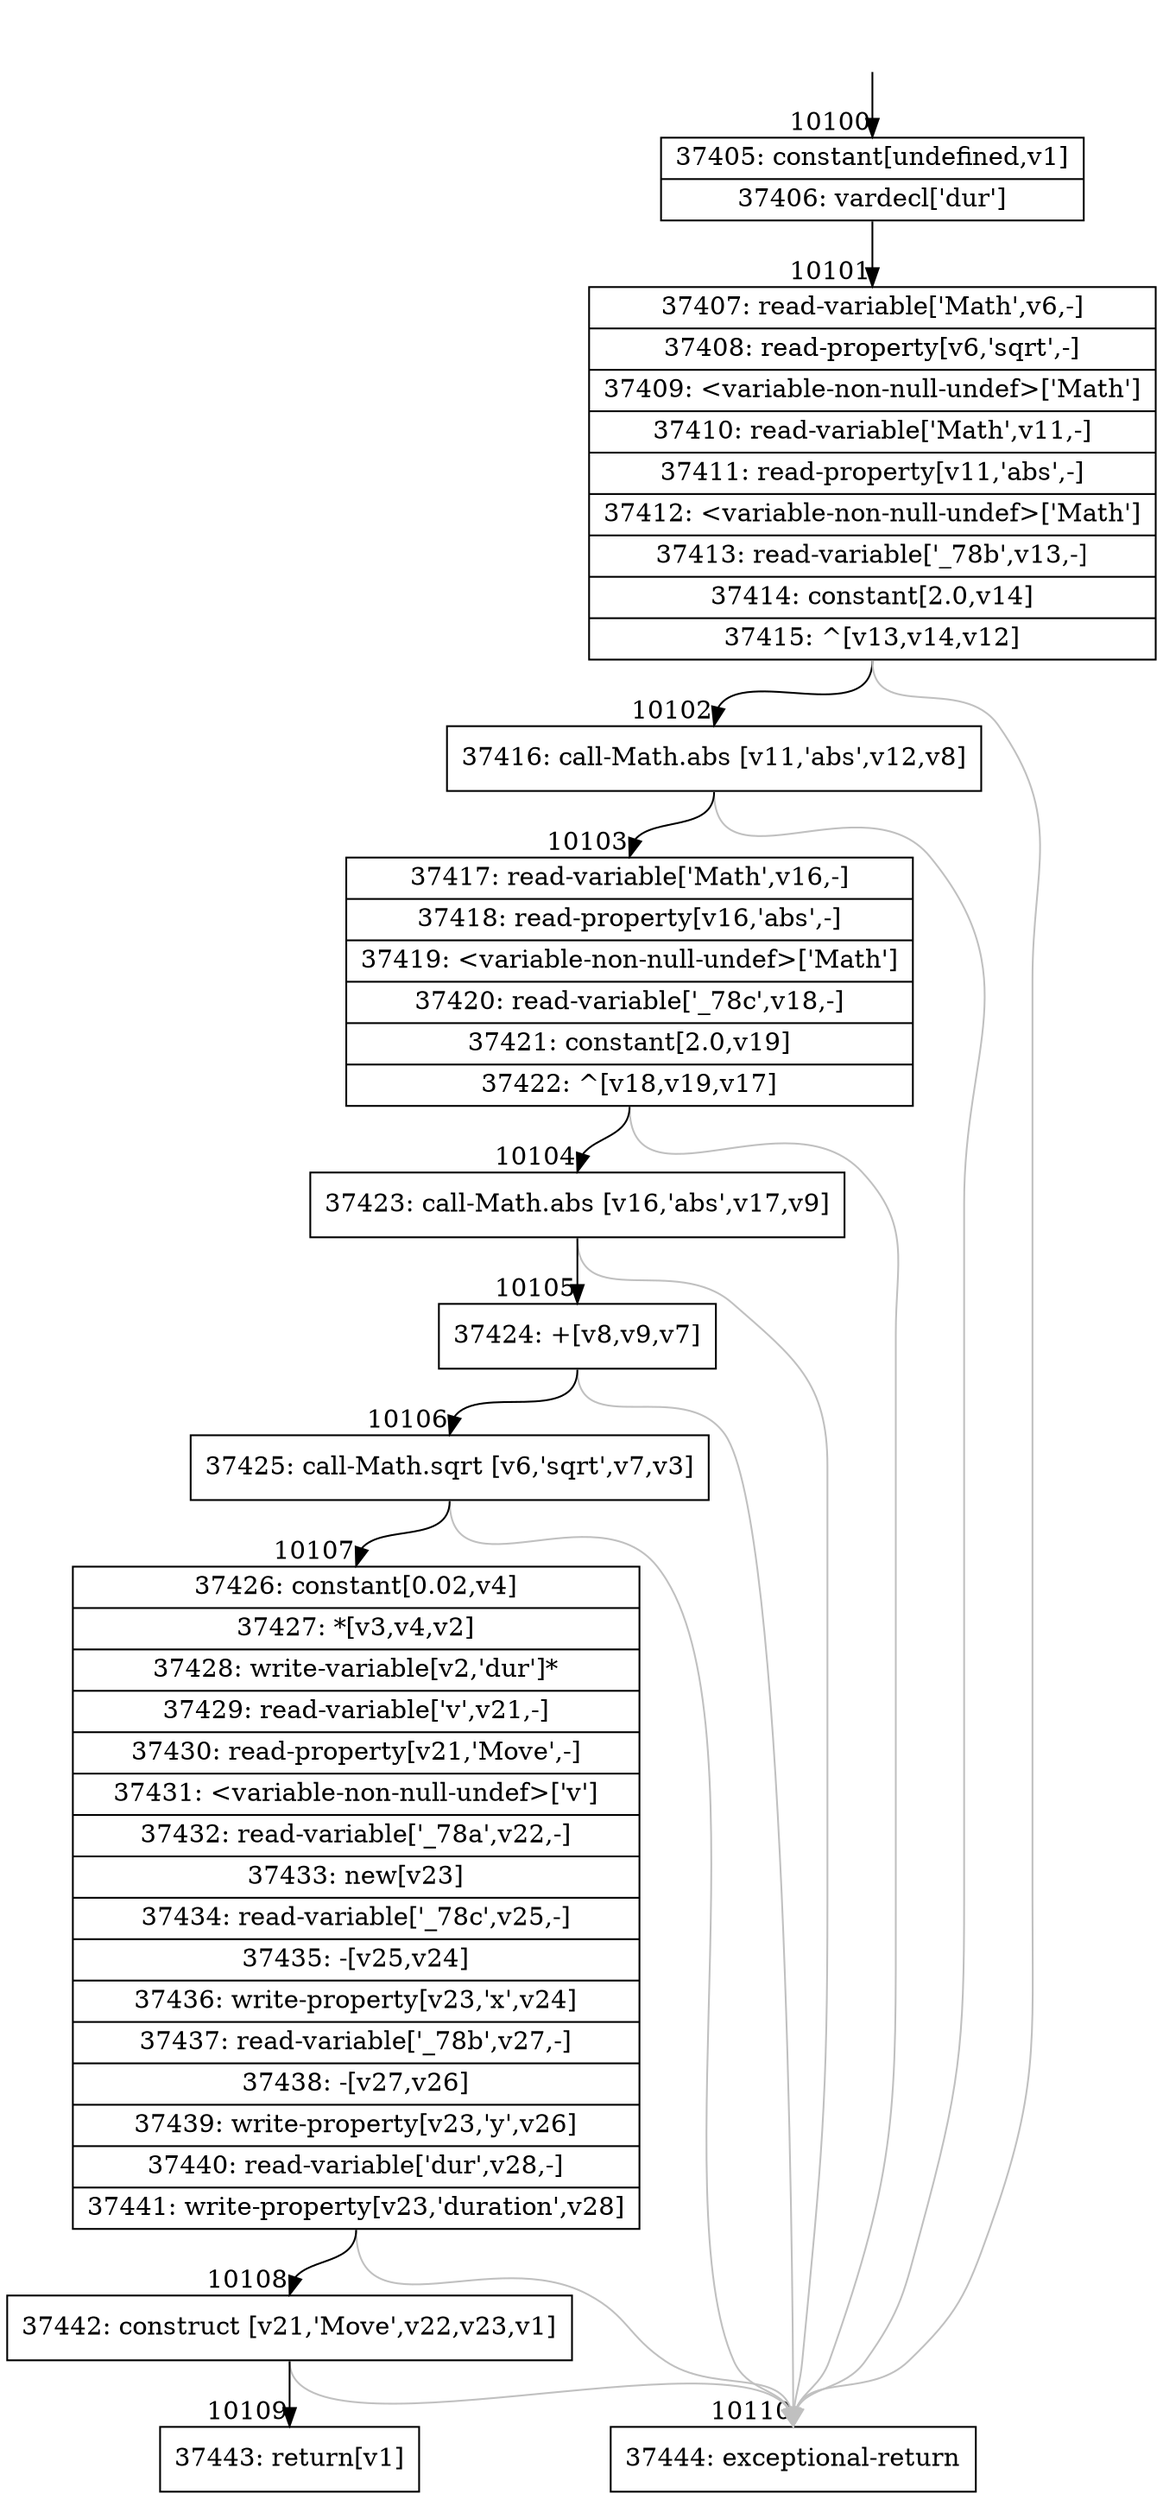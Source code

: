 digraph {
rankdir="TD"
BB_entry724[shape=none,label=""];
BB_entry724 -> BB10100 [tailport=s, headport=n, headlabel="    10100"]
BB10100 [shape=record label="{37405: constant[undefined,v1]|37406: vardecl['dur']}" ] 
BB10100 -> BB10101 [tailport=s, headport=n, headlabel="      10101"]
BB10101 [shape=record label="{37407: read-variable['Math',v6,-]|37408: read-property[v6,'sqrt',-]|37409: \<variable-non-null-undef\>['Math']|37410: read-variable['Math',v11,-]|37411: read-property[v11,'abs',-]|37412: \<variable-non-null-undef\>['Math']|37413: read-variable['_78b',v13,-]|37414: constant[2.0,v14]|37415: ^[v13,v14,v12]}" ] 
BB10101 -> BB10102 [tailport=s, headport=n, headlabel="      10102"]
BB10101 -> BB10110 [tailport=s, headport=n, color=gray, headlabel="      10110"]
BB10102 [shape=record label="{37416: call-Math.abs [v11,'abs',v12,v8]}" ] 
BB10102 -> BB10103 [tailport=s, headport=n, headlabel="      10103"]
BB10102 -> BB10110 [tailport=s, headport=n, color=gray]
BB10103 [shape=record label="{37417: read-variable['Math',v16,-]|37418: read-property[v16,'abs',-]|37419: \<variable-non-null-undef\>['Math']|37420: read-variable['_78c',v18,-]|37421: constant[2.0,v19]|37422: ^[v18,v19,v17]}" ] 
BB10103 -> BB10104 [tailport=s, headport=n, headlabel="      10104"]
BB10103 -> BB10110 [tailport=s, headport=n, color=gray]
BB10104 [shape=record label="{37423: call-Math.abs [v16,'abs',v17,v9]}" ] 
BB10104 -> BB10105 [tailport=s, headport=n, headlabel="      10105"]
BB10104 -> BB10110 [tailport=s, headport=n, color=gray]
BB10105 [shape=record label="{37424: +[v8,v9,v7]}" ] 
BB10105 -> BB10106 [tailport=s, headport=n, headlabel="      10106"]
BB10105 -> BB10110 [tailport=s, headport=n, color=gray]
BB10106 [shape=record label="{37425: call-Math.sqrt [v6,'sqrt',v7,v3]}" ] 
BB10106 -> BB10107 [tailport=s, headport=n, headlabel="      10107"]
BB10106 -> BB10110 [tailport=s, headport=n, color=gray]
BB10107 [shape=record label="{37426: constant[0.02,v4]|37427: *[v3,v4,v2]|37428: write-variable[v2,'dur']*|37429: read-variable['v',v21,-]|37430: read-property[v21,'Move',-]|37431: \<variable-non-null-undef\>['v']|37432: read-variable['_78a',v22,-]|37433: new[v23]|37434: read-variable['_78c',v25,-]|37435: -[v25,v24]|37436: write-property[v23,'x',v24]|37437: read-variable['_78b',v27,-]|37438: -[v27,v26]|37439: write-property[v23,'y',v26]|37440: read-variable['dur',v28,-]|37441: write-property[v23,'duration',v28]}" ] 
BB10107 -> BB10108 [tailport=s, headport=n, headlabel="      10108"]
BB10107 -> BB10110 [tailport=s, headport=n, color=gray]
BB10108 [shape=record label="{37442: construct [v21,'Move',v22,v23,v1]}" ] 
BB10108 -> BB10109 [tailport=s, headport=n, headlabel="      10109"]
BB10108 -> BB10110 [tailport=s, headport=n, color=gray]
BB10109 [shape=record label="{37443: return[v1]}" ] 
BB10110 [shape=record label="{37444: exceptional-return}" ] 
//#$~ 7099
}

